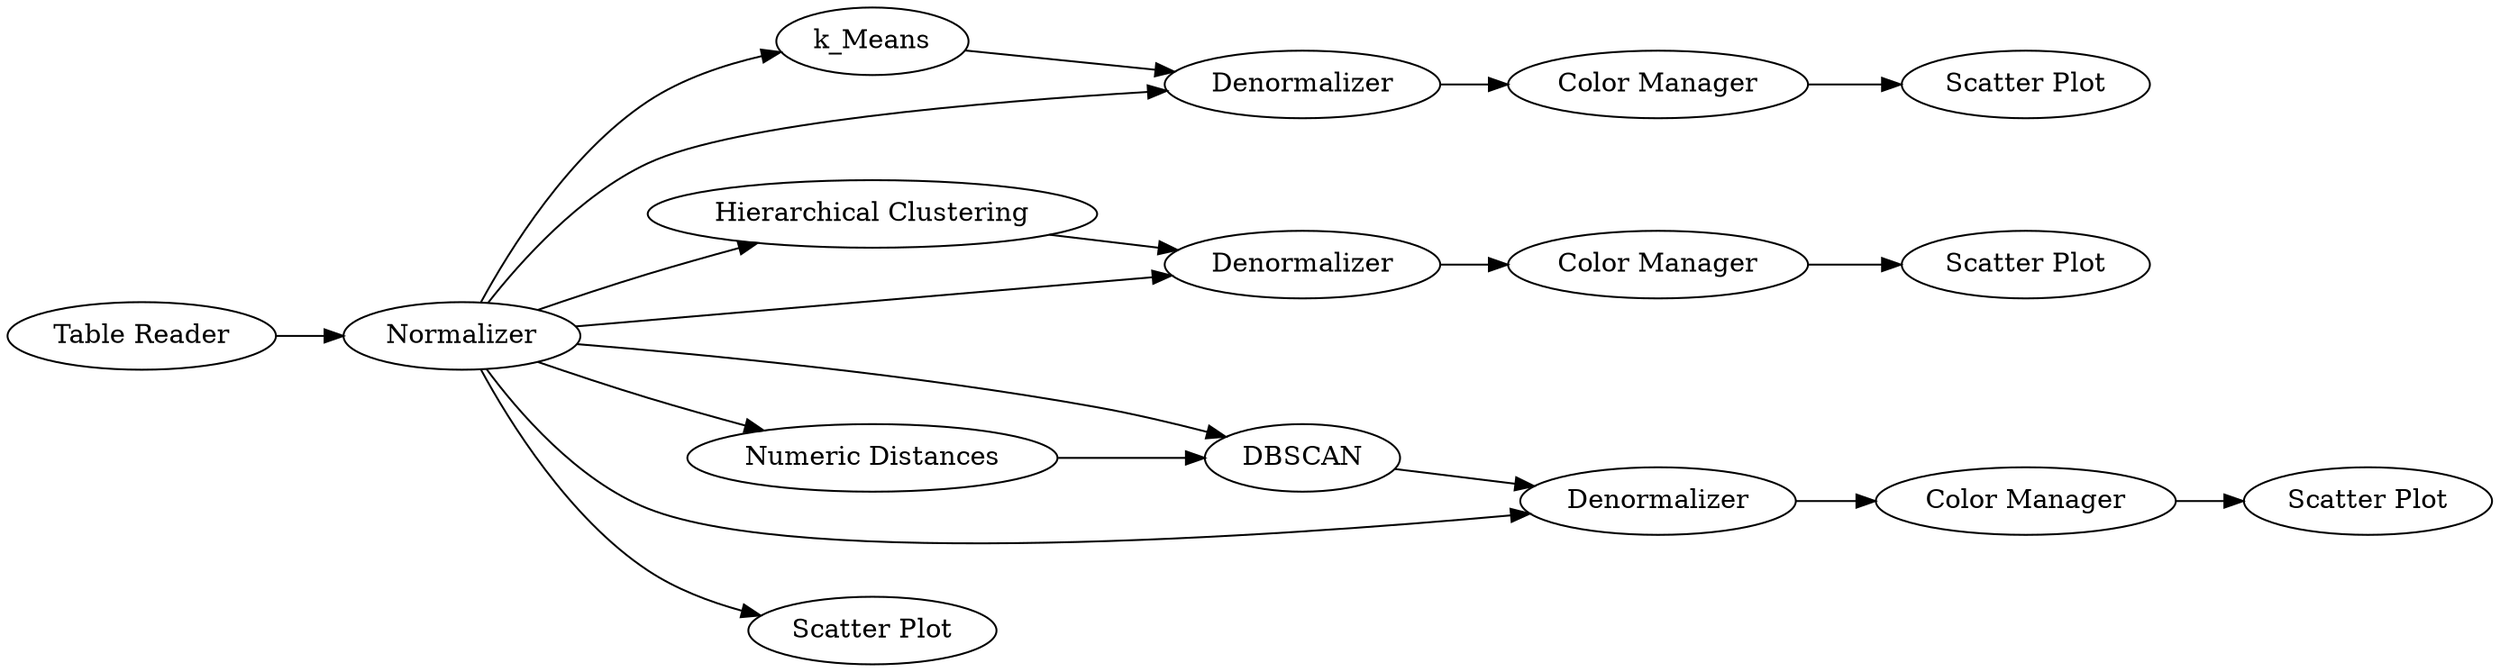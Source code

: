 digraph {
	1 [label="Table Reader"]
	135 [label=k_Means]
	140 [label=Normalizer]
	141 [label=Denormalizer]
	142 [label="Color Manager"]
	143 [label="Scatter Plot"]
	144 [label="Hierarchical Clustering"]
	145 [label=Denormalizer]
	146 [label="Color Manager"]
	147 [label="Scatter Plot"]
	148 [label=DBSCAN]
	149 [label=Denormalizer]
	150 [label="Color Manager"]
	151 [label="Scatter Plot"]
	152 [label="Numeric Distances"]
	154 [label="Scatter Plot"]
	1 -> 140
	135 -> 141
	140 -> 141
	140 -> 135
	140 -> 152
	140 -> 148
	140 -> 149
	140 -> 144
	140 -> 145
	140 -> 154
	141 -> 142
	142 -> 143
	144 -> 145
	145 -> 146
	146 -> 147
	148 -> 149
	149 -> 150
	150 -> 151
	152 -> 148
	rankdir=LR
}

